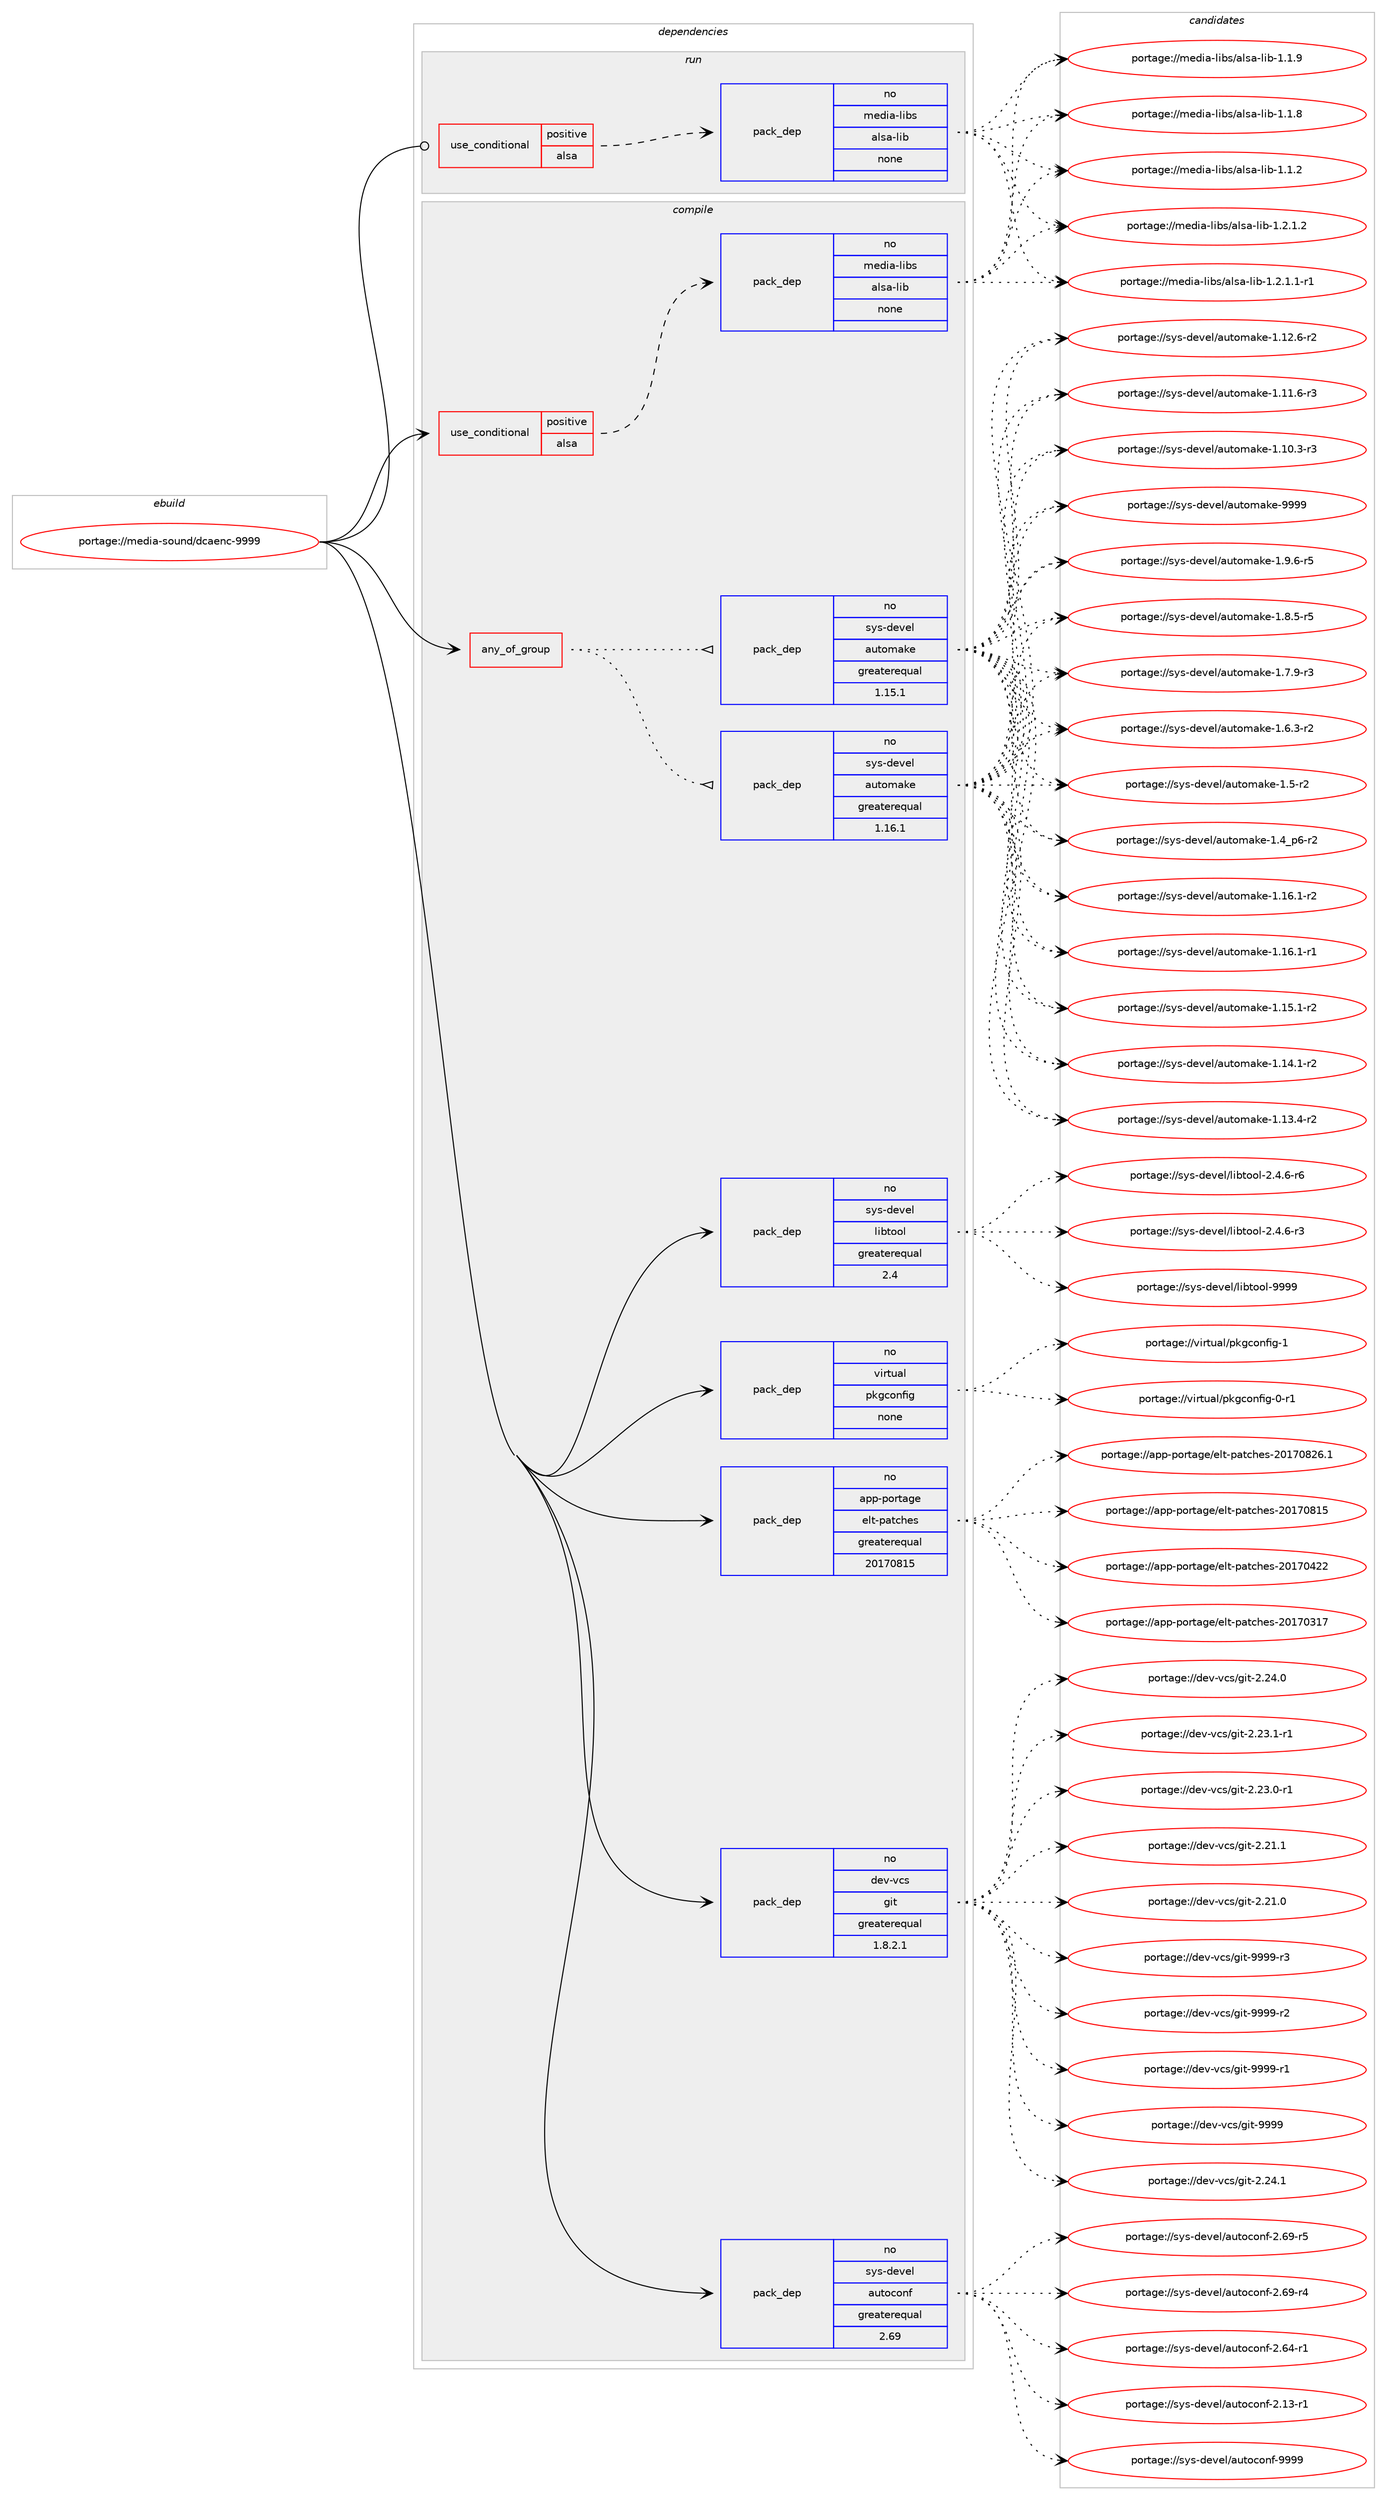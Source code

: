 digraph prolog {

# *************
# Graph options
# *************

newrank=true;
concentrate=true;
compound=true;
graph [rankdir=LR,fontname=Helvetica,fontsize=10,ranksep=1.5];#, ranksep=2.5, nodesep=0.2];
edge  [arrowhead=vee];
node  [fontname=Helvetica,fontsize=10];

# **********
# The ebuild
# **********

subgraph cluster_leftcol {
color=gray;
label=<<i>ebuild</i>>;
id [label="portage://media-sound/dcaenc-9999", color=red, width=4, href="../media-sound/dcaenc-9999.svg"];
}

# ****************
# The dependencies
# ****************

subgraph cluster_midcol {
color=gray;
label=<<i>dependencies</i>>;
subgraph cluster_compile {
fillcolor="#eeeeee";
style=filled;
label=<<i>compile</i>>;
subgraph any2830 {
dependency194318 [label=<<TABLE BORDER="0" CELLBORDER="1" CELLSPACING="0" CELLPADDING="4"><TR><TD CELLPADDING="10">any_of_group</TD></TR></TABLE>>, shape=none, color=red];subgraph pack147250 {
dependency194319 [label=<<TABLE BORDER="0" CELLBORDER="1" CELLSPACING="0" CELLPADDING="4" WIDTH="220"><TR><TD ROWSPAN="6" CELLPADDING="30">pack_dep</TD></TR><TR><TD WIDTH="110">no</TD></TR><TR><TD>sys-devel</TD></TR><TR><TD>automake</TD></TR><TR><TD>greaterequal</TD></TR><TR><TD>1.16.1</TD></TR></TABLE>>, shape=none, color=blue];
}
dependency194318:e -> dependency194319:w [weight=20,style="dotted",arrowhead="oinv"];
subgraph pack147251 {
dependency194320 [label=<<TABLE BORDER="0" CELLBORDER="1" CELLSPACING="0" CELLPADDING="4" WIDTH="220"><TR><TD ROWSPAN="6" CELLPADDING="30">pack_dep</TD></TR><TR><TD WIDTH="110">no</TD></TR><TR><TD>sys-devel</TD></TR><TR><TD>automake</TD></TR><TR><TD>greaterequal</TD></TR><TR><TD>1.15.1</TD></TR></TABLE>>, shape=none, color=blue];
}
dependency194318:e -> dependency194320:w [weight=20,style="dotted",arrowhead="oinv"];
}
id:e -> dependency194318:w [weight=20,style="solid",arrowhead="vee"];
subgraph cond44088 {
dependency194321 [label=<<TABLE BORDER="0" CELLBORDER="1" CELLSPACING="0" CELLPADDING="4"><TR><TD ROWSPAN="3" CELLPADDING="10">use_conditional</TD></TR><TR><TD>positive</TD></TR><TR><TD>alsa</TD></TR></TABLE>>, shape=none, color=red];
subgraph pack147252 {
dependency194322 [label=<<TABLE BORDER="0" CELLBORDER="1" CELLSPACING="0" CELLPADDING="4" WIDTH="220"><TR><TD ROWSPAN="6" CELLPADDING="30">pack_dep</TD></TR><TR><TD WIDTH="110">no</TD></TR><TR><TD>media-libs</TD></TR><TR><TD>alsa-lib</TD></TR><TR><TD>none</TD></TR><TR><TD></TD></TR></TABLE>>, shape=none, color=blue];
}
dependency194321:e -> dependency194322:w [weight=20,style="dashed",arrowhead="vee"];
}
id:e -> dependency194321:w [weight=20,style="solid",arrowhead="vee"];
subgraph pack147253 {
dependency194323 [label=<<TABLE BORDER="0" CELLBORDER="1" CELLSPACING="0" CELLPADDING="4" WIDTH="220"><TR><TD ROWSPAN="6" CELLPADDING="30">pack_dep</TD></TR><TR><TD WIDTH="110">no</TD></TR><TR><TD>app-portage</TD></TR><TR><TD>elt-patches</TD></TR><TR><TD>greaterequal</TD></TR><TR><TD>20170815</TD></TR></TABLE>>, shape=none, color=blue];
}
id:e -> dependency194323:w [weight=20,style="solid",arrowhead="vee"];
subgraph pack147254 {
dependency194324 [label=<<TABLE BORDER="0" CELLBORDER="1" CELLSPACING="0" CELLPADDING="4" WIDTH="220"><TR><TD ROWSPAN="6" CELLPADDING="30">pack_dep</TD></TR><TR><TD WIDTH="110">no</TD></TR><TR><TD>dev-vcs</TD></TR><TR><TD>git</TD></TR><TR><TD>greaterequal</TD></TR><TR><TD>1.8.2.1</TD></TR></TABLE>>, shape=none, color=blue];
}
id:e -> dependency194324:w [weight=20,style="solid",arrowhead="vee"];
subgraph pack147255 {
dependency194325 [label=<<TABLE BORDER="0" CELLBORDER="1" CELLSPACING="0" CELLPADDING="4" WIDTH="220"><TR><TD ROWSPAN="6" CELLPADDING="30">pack_dep</TD></TR><TR><TD WIDTH="110">no</TD></TR><TR><TD>sys-devel</TD></TR><TR><TD>autoconf</TD></TR><TR><TD>greaterequal</TD></TR><TR><TD>2.69</TD></TR></TABLE>>, shape=none, color=blue];
}
id:e -> dependency194325:w [weight=20,style="solid",arrowhead="vee"];
subgraph pack147256 {
dependency194326 [label=<<TABLE BORDER="0" CELLBORDER="1" CELLSPACING="0" CELLPADDING="4" WIDTH="220"><TR><TD ROWSPAN="6" CELLPADDING="30">pack_dep</TD></TR><TR><TD WIDTH="110">no</TD></TR><TR><TD>sys-devel</TD></TR><TR><TD>libtool</TD></TR><TR><TD>greaterequal</TD></TR><TR><TD>2.4</TD></TR></TABLE>>, shape=none, color=blue];
}
id:e -> dependency194326:w [weight=20,style="solid",arrowhead="vee"];
subgraph pack147257 {
dependency194327 [label=<<TABLE BORDER="0" CELLBORDER="1" CELLSPACING="0" CELLPADDING="4" WIDTH="220"><TR><TD ROWSPAN="6" CELLPADDING="30">pack_dep</TD></TR><TR><TD WIDTH="110">no</TD></TR><TR><TD>virtual</TD></TR><TR><TD>pkgconfig</TD></TR><TR><TD>none</TD></TR><TR><TD></TD></TR></TABLE>>, shape=none, color=blue];
}
id:e -> dependency194327:w [weight=20,style="solid",arrowhead="vee"];
}
subgraph cluster_compileandrun {
fillcolor="#eeeeee";
style=filled;
label=<<i>compile and run</i>>;
}
subgraph cluster_run {
fillcolor="#eeeeee";
style=filled;
label=<<i>run</i>>;
subgraph cond44089 {
dependency194328 [label=<<TABLE BORDER="0" CELLBORDER="1" CELLSPACING="0" CELLPADDING="4"><TR><TD ROWSPAN="3" CELLPADDING="10">use_conditional</TD></TR><TR><TD>positive</TD></TR><TR><TD>alsa</TD></TR></TABLE>>, shape=none, color=red];
subgraph pack147258 {
dependency194329 [label=<<TABLE BORDER="0" CELLBORDER="1" CELLSPACING="0" CELLPADDING="4" WIDTH="220"><TR><TD ROWSPAN="6" CELLPADDING="30">pack_dep</TD></TR><TR><TD WIDTH="110">no</TD></TR><TR><TD>media-libs</TD></TR><TR><TD>alsa-lib</TD></TR><TR><TD>none</TD></TR><TR><TD></TD></TR></TABLE>>, shape=none, color=blue];
}
dependency194328:e -> dependency194329:w [weight=20,style="dashed",arrowhead="vee"];
}
id:e -> dependency194328:w [weight=20,style="solid",arrowhead="odot"];
}
}

# **************
# The candidates
# **************

subgraph cluster_choices {
rank=same;
color=gray;
label=<<i>candidates</i>>;

subgraph choice147250 {
color=black;
nodesep=1;
choice115121115451001011181011084797117116111109971071014557575757 [label="portage://sys-devel/automake-9999", color=red, width=4,href="../sys-devel/automake-9999.svg"];
choice115121115451001011181011084797117116111109971071014549465746544511453 [label="portage://sys-devel/automake-1.9.6-r5", color=red, width=4,href="../sys-devel/automake-1.9.6-r5.svg"];
choice115121115451001011181011084797117116111109971071014549465646534511453 [label="portage://sys-devel/automake-1.8.5-r5", color=red, width=4,href="../sys-devel/automake-1.8.5-r5.svg"];
choice115121115451001011181011084797117116111109971071014549465546574511451 [label="portage://sys-devel/automake-1.7.9-r3", color=red, width=4,href="../sys-devel/automake-1.7.9-r3.svg"];
choice115121115451001011181011084797117116111109971071014549465446514511450 [label="portage://sys-devel/automake-1.6.3-r2", color=red, width=4,href="../sys-devel/automake-1.6.3-r2.svg"];
choice11512111545100101118101108479711711611110997107101454946534511450 [label="portage://sys-devel/automake-1.5-r2", color=red, width=4,href="../sys-devel/automake-1.5-r2.svg"];
choice115121115451001011181011084797117116111109971071014549465295112544511450 [label="portage://sys-devel/automake-1.4_p6-r2", color=red, width=4,href="../sys-devel/automake-1.4_p6-r2.svg"];
choice11512111545100101118101108479711711611110997107101454946495446494511450 [label="portage://sys-devel/automake-1.16.1-r2", color=red, width=4,href="../sys-devel/automake-1.16.1-r2.svg"];
choice11512111545100101118101108479711711611110997107101454946495446494511449 [label="portage://sys-devel/automake-1.16.1-r1", color=red, width=4,href="../sys-devel/automake-1.16.1-r1.svg"];
choice11512111545100101118101108479711711611110997107101454946495346494511450 [label="portage://sys-devel/automake-1.15.1-r2", color=red, width=4,href="../sys-devel/automake-1.15.1-r2.svg"];
choice11512111545100101118101108479711711611110997107101454946495246494511450 [label="portage://sys-devel/automake-1.14.1-r2", color=red, width=4,href="../sys-devel/automake-1.14.1-r2.svg"];
choice11512111545100101118101108479711711611110997107101454946495146524511450 [label="portage://sys-devel/automake-1.13.4-r2", color=red, width=4,href="../sys-devel/automake-1.13.4-r2.svg"];
choice11512111545100101118101108479711711611110997107101454946495046544511450 [label="portage://sys-devel/automake-1.12.6-r2", color=red, width=4,href="../sys-devel/automake-1.12.6-r2.svg"];
choice11512111545100101118101108479711711611110997107101454946494946544511451 [label="portage://sys-devel/automake-1.11.6-r3", color=red, width=4,href="../sys-devel/automake-1.11.6-r3.svg"];
choice11512111545100101118101108479711711611110997107101454946494846514511451 [label="portage://sys-devel/automake-1.10.3-r3", color=red, width=4,href="../sys-devel/automake-1.10.3-r3.svg"];
dependency194319:e -> choice115121115451001011181011084797117116111109971071014557575757:w [style=dotted,weight="100"];
dependency194319:e -> choice115121115451001011181011084797117116111109971071014549465746544511453:w [style=dotted,weight="100"];
dependency194319:e -> choice115121115451001011181011084797117116111109971071014549465646534511453:w [style=dotted,weight="100"];
dependency194319:e -> choice115121115451001011181011084797117116111109971071014549465546574511451:w [style=dotted,weight="100"];
dependency194319:e -> choice115121115451001011181011084797117116111109971071014549465446514511450:w [style=dotted,weight="100"];
dependency194319:e -> choice11512111545100101118101108479711711611110997107101454946534511450:w [style=dotted,weight="100"];
dependency194319:e -> choice115121115451001011181011084797117116111109971071014549465295112544511450:w [style=dotted,weight="100"];
dependency194319:e -> choice11512111545100101118101108479711711611110997107101454946495446494511450:w [style=dotted,weight="100"];
dependency194319:e -> choice11512111545100101118101108479711711611110997107101454946495446494511449:w [style=dotted,weight="100"];
dependency194319:e -> choice11512111545100101118101108479711711611110997107101454946495346494511450:w [style=dotted,weight="100"];
dependency194319:e -> choice11512111545100101118101108479711711611110997107101454946495246494511450:w [style=dotted,weight="100"];
dependency194319:e -> choice11512111545100101118101108479711711611110997107101454946495146524511450:w [style=dotted,weight="100"];
dependency194319:e -> choice11512111545100101118101108479711711611110997107101454946495046544511450:w [style=dotted,weight="100"];
dependency194319:e -> choice11512111545100101118101108479711711611110997107101454946494946544511451:w [style=dotted,weight="100"];
dependency194319:e -> choice11512111545100101118101108479711711611110997107101454946494846514511451:w [style=dotted,weight="100"];
}
subgraph choice147251 {
color=black;
nodesep=1;
choice115121115451001011181011084797117116111109971071014557575757 [label="portage://sys-devel/automake-9999", color=red, width=4,href="../sys-devel/automake-9999.svg"];
choice115121115451001011181011084797117116111109971071014549465746544511453 [label="portage://sys-devel/automake-1.9.6-r5", color=red, width=4,href="../sys-devel/automake-1.9.6-r5.svg"];
choice115121115451001011181011084797117116111109971071014549465646534511453 [label="portage://sys-devel/automake-1.8.5-r5", color=red, width=4,href="../sys-devel/automake-1.8.5-r5.svg"];
choice115121115451001011181011084797117116111109971071014549465546574511451 [label="portage://sys-devel/automake-1.7.9-r3", color=red, width=4,href="../sys-devel/automake-1.7.9-r3.svg"];
choice115121115451001011181011084797117116111109971071014549465446514511450 [label="portage://sys-devel/automake-1.6.3-r2", color=red, width=4,href="../sys-devel/automake-1.6.3-r2.svg"];
choice11512111545100101118101108479711711611110997107101454946534511450 [label="portage://sys-devel/automake-1.5-r2", color=red, width=4,href="../sys-devel/automake-1.5-r2.svg"];
choice115121115451001011181011084797117116111109971071014549465295112544511450 [label="portage://sys-devel/automake-1.4_p6-r2", color=red, width=4,href="../sys-devel/automake-1.4_p6-r2.svg"];
choice11512111545100101118101108479711711611110997107101454946495446494511450 [label="portage://sys-devel/automake-1.16.1-r2", color=red, width=4,href="../sys-devel/automake-1.16.1-r2.svg"];
choice11512111545100101118101108479711711611110997107101454946495446494511449 [label="portage://sys-devel/automake-1.16.1-r1", color=red, width=4,href="../sys-devel/automake-1.16.1-r1.svg"];
choice11512111545100101118101108479711711611110997107101454946495346494511450 [label="portage://sys-devel/automake-1.15.1-r2", color=red, width=4,href="../sys-devel/automake-1.15.1-r2.svg"];
choice11512111545100101118101108479711711611110997107101454946495246494511450 [label="portage://sys-devel/automake-1.14.1-r2", color=red, width=4,href="../sys-devel/automake-1.14.1-r2.svg"];
choice11512111545100101118101108479711711611110997107101454946495146524511450 [label="portage://sys-devel/automake-1.13.4-r2", color=red, width=4,href="../sys-devel/automake-1.13.4-r2.svg"];
choice11512111545100101118101108479711711611110997107101454946495046544511450 [label="portage://sys-devel/automake-1.12.6-r2", color=red, width=4,href="../sys-devel/automake-1.12.6-r2.svg"];
choice11512111545100101118101108479711711611110997107101454946494946544511451 [label="portage://sys-devel/automake-1.11.6-r3", color=red, width=4,href="../sys-devel/automake-1.11.6-r3.svg"];
choice11512111545100101118101108479711711611110997107101454946494846514511451 [label="portage://sys-devel/automake-1.10.3-r3", color=red, width=4,href="../sys-devel/automake-1.10.3-r3.svg"];
dependency194320:e -> choice115121115451001011181011084797117116111109971071014557575757:w [style=dotted,weight="100"];
dependency194320:e -> choice115121115451001011181011084797117116111109971071014549465746544511453:w [style=dotted,weight="100"];
dependency194320:e -> choice115121115451001011181011084797117116111109971071014549465646534511453:w [style=dotted,weight="100"];
dependency194320:e -> choice115121115451001011181011084797117116111109971071014549465546574511451:w [style=dotted,weight="100"];
dependency194320:e -> choice115121115451001011181011084797117116111109971071014549465446514511450:w [style=dotted,weight="100"];
dependency194320:e -> choice11512111545100101118101108479711711611110997107101454946534511450:w [style=dotted,weight="100"];
dependency194320:e -> choice115121115451001011181011084797117116111109971071014549465295112544511450:w [style=dotted,weight="100"];
dependency194320:e -> choice11512111545100101118101108479711711611110997107101454946495446494511450:w [style=dotted,weight="100"];
dependency194320:e -> choice11512111545100101118101108479711711611110997107101454946495446494511449:w [style=dotted,weight="100"];
dependency194320:e -> choice11512111545100101118101108479711711611110997107101454946495346494511450:w [style=dotted,weight="100"];
dependency194320:e -> choice11512111545100101118101108479711711611110997107101454946495246494511450:w [style=dotted,weight="100"];
dependency194320:e -> choice11512111545100101118101108479711711611110997107101454946495146524511450:w [style=dotted,weight="100"];
dependency194320:e -> choice11512111545100101118101108479711711611110997107101454946495046544511450:w [style=dotted,weight="100"];
dependency194320:e -> choice11512111545100101118101108479711711611110997107101454946494946544511451:w [style=dotted,weight="100"];
dependency194320:e -> choice11512111545100101118101108479711711611110997107101454946494846514511451:w [style=dotted,weight="100"];
}
subgraph choice147252 {
color=black;
nodesep=1;
choice10910110010597451081059811547971081159745108105984549465046494650 [label="portage://media-libs/alsa-lib-1.2.1.2", color=red, width=4,href="../media-libs/alsa-lib-1.2.1.2.svg"];
choice109101100105974510810598115479710811597451081059845494650464946494511449 [label="portage://media-libs/alsa-lib-1.2.1.1-r1", color=red, width=4,href="../media-libs/alsa-lib-1.2.1.1-r1.svg"];
choice1091011001059745108105981154797108115974510810598454946494657 [label="portage://media-libs/alsa-lib-1.1.9", color=red, width=4,href="../media-libs/alsa-lib-1.1.9.svg"];
choice1091011001059745108105981154797108115974510810598454946494656 [label="portage://media-libs/alsa-lib-1.1.8", color=red, width=4,href="../media-libs/alsa-lib-1.1.8.svg"];
choice1091011001059745108105981154797108115974510810598454946494650 [label="portage://media-libs/alsa-lib-1.1.2", color=red, width=4,href="../media-libs/alsa-lib-1.1.2.svg"];
dependency194322:e -> choice10910110010597451081059811547971081159745108105984549465046494650:w [style=dotted,weight="100"];
dependency194322:e -> choice109101100105974510810598115479710811597451081059845494650464946494511449:w [style=dotted,weight="100"];
dependency194322:e -> choice1091011001059745108105981154797108115974510810598454946494657:w [style=dotted,weight="100"];
dependency194322:e -> choice1091011001059745108105981154797108115974510810598454946494656:w [style=dotted,weight="100"];
dependency194322:e -> choice1091011001059745108105981154797108115974510810598454946494650:w [style=dotted,weight="100"];
}
subgraph choice147253 {
color=black;
nodesep=1;
choice971121124511211111411697103101471011081164511297116991041011154550484955485650544649 [label="portage://app-portage/elt-patches-20170826.1", color=red, width=4,href="../app-portage/elt-patches-20170826.1.svg"];
choice97112112451121111141169710310147101108116451129711699104101115455048495548564953 [label="portage://app-portage/elt-patches-20170815", color=red, width=4,href="../app-portage/elt-patches-20170815.svg"];
choice97112112451121111141169710310147101108116451129711699104101115455048495548525050 [label="portage://app-portage/elt-patches-20170422", color=red, width=4,href="../app-portage/elt-patches-20170422.svg"];
choice97112112451121111141169710310147101108116451129711699104101115455048495548514955 [label="portage://app-portage/elt-patches-20170317", color=red, width=4,href="../app-portage/elt-patches-20170317.svg"];
dependency194323:e -> choice971121124511211111411697103101471011081164511297116991041011154550484955485650544649:w [style=dotted,weight="100"];
dependency194323:e -> choice97112112451121111141169710310147101108116451129711699104101115455048495548564953:w [style=dotted,weight="100"];
dependency194323:e -> choice97112112451121111141169710310147101108116451129711699104101115455048495548525050:w [style=dotted,weight="100"];
dependency194323:e -> choice97112112451121111141169710310147101108116451129711699104101115455048495548514955:w [style=dotted,weight="100"];
}
subgraph choice147254 {
color=black;
nodesep=1;
choice10010111845118991154710310511645575757574511451 [label="portage://dev-vcs/git-9999-r3", color=red, width=4,href="../dev-vcs/git-9999-r3.svg"];
choice10010111845118991154710310511645575757574511450 [label="portage://dev-vcs/git-9999-r2", color=red, width=4,href="../dev-vcs/git-9999-r2.svg"];
choice10010111845118991154710310511645575757574511449 [label="portage://dev-vcs/git-9999-r1", color=red, width=4,href="../dev-vcs/git-9999-r1.svg"];
choice1001011184511899115471031051164557575757 [label="portage://dev-vcs/git-9999", color=red, width=4,href="../dev-vcs/git-9999.svg"];
choice10010111845118991154710310511645504650524649 [label="portage://dev-vcs/git-2.24.1", color=red, width=4,href="../dev-vcs/git-2.24.1.svg"];
choice10010111845118991154710310511645504650524648 [label="portage://dev-vcs/git-2.24.0", color=red, width=4,href="../dev-vcs/git-2.24.0.svg"];
choice100101118451189911547103105116455046505146494511449 [label="portage://dev-vcs/git-2.23.1-r1", color=red, width=4,href="../dev-vcs/git-2.23.1-r1.svg"];
choice100101118451189911547103105116455046505146484511449 [label="portage://dev-vcs/git-2.23.0-r1", color=red, width=4,href="../dev-vcs/git-2.23.0-r1.svg"];
choice10010111845118991154710310511645504650494649 [label="portage://dev-vcs/git-2.21.1", color=red, width=4,href="../dev-vcs/git-2.21.1.svg"];
choice10010111845118991154710310511645504650494648 [label="portage://dev-vcs/git-2.21.0", color=red, width=4,href="../dev-vcs/git-2.21.0.svg"];
dependency194324:e -> choice10010111845118991154710310511645575757574511451:w [style=dotted,weight="100"];
dependency194324:e -> choice10010111845118991154710310511645575757574511450:w [style=dotted,weight="100"];
dependency194324:e -> choice10010111845118991154710310511645575757574511449:w [style=dotted,weight="100"];
dependency194324:e -> choice1001011184511899115471031051164557575757:w [style=dotted,weight="100"];
dependency194324:e -> choice10010111845118991154710310511645504650524649:w [style=dotted,weight="100"];
dependency194324:e -> choice10010111845118991154710310511645504650524648:w [style=dotted,weight="100"];
dependency194324:e -> choice100101118451189911547103105116455046505146494511449:w [style=dotted,weight="100"];
dependency194324:e -> choice100101118451189911547103105116455046505146484511449:w [style=dotted,weight="100"];
dependency194324:e -> choice10010111845118991154710310511645504650494649:w [style=dotted,weight="100"];
dependency194324:e -> choice10010111845118991154710310511645504650494648:w [style=dotted,weight="100"];
}
subgraph choice147255 {
color=black;
nodesep=1;
choice115121115451001011181011084797117116111991111101024557575757 [label="portage://sys-devel/autoconf-9999", color=red, width=4,href="../sys-devel/autoconf-9999.svg"];
choice1151211154510010111810110847971171161119911111010245504654574511453 [label="portage://sys-devel/autoconf-2.69-r5", color=red, width=4,href="../sys-devel/autoconf-2.69-r5.svg"];
choice1151211154510010111810110847971171161119911111010245504654574511452 [label="portage://sys-devel/autoconf-2.69-r4", color=red, width=4,href="../sys-devel/autoconf-2.69-r4.svg"];
choice1151211154510010111810110847971171161119911111010245504654524511449 [label="portage://sys-devel/autoconf-2.64-r1", color=red, width=4,href="../sys-devel/autoconf-2.64-r1.svg"];
choice1151211154510010111810110847971171161119911111010245504649514511449 [label="portage://sys-devel/autoconf-2.13-r1", color=red, width=4,href="../sys-devel/autoconf-2.13-r1.svg"];
dependency194325:e -> choice115121115451001011181011084797117116111991111101024557575757:w [style=dotted,weight="100"];
dependency194325:e -> choice1151211154510010111810110847971171161119911111010245504654574511453:w [style=dotted,weight="100"];
dependency194325:e -> choice1151211154510010111810110847971171161119911111010245504654574511452:w [style=dotted,weight="100"];
dependency194325:e -> choice1151211154510010111810110847971171161119911111010245504654524511449:w [style=dotted,weight="100"];
dependency194325:e -> choice1151211154510010111810110847971171161119911111010245504649514511449:w [style=dotted,weight="100"];
}
subgraph choice147256 {
color=black;
nodesep=1;
choice1151211154510010111810110847108105981161111111084557575757 [label="portage://sys-devel/libtool-9999", color=red, width=4,href="../sys-devel/libtool-9999.svg"];
choice1151211154510010111810110847108105981161111111084550465246544511454 [label="portage://sys-devel/libtool-2.4.6-r6", color=red, width=4,href="../sys-devel/libtool-2.4.6-r6.svg"];
choice1151211154510010111810110847108105981161111111084550465246544511451 [label="portage://sys-devel/libtool-2.4.6-r3", color=red, width=4,href="../sys-devel/libtool-2.4.6-r3.svg"];
dependency194326:e -> choice1151211154510010111810110847108105981161111111084557575757:w [style=dotted,weight="100"];
dependency194326:e -> choice1151211154510010111810110847108105981161111111084550465246544511454:w [style=dotted,weight="100"];
dependency194326:e -> choice1151211154510010111810110847108105981161111111084550465246544511451:w [style=dotted,weight="100"];
}
subgraph choice147257 {
color=black;
nodesep=1;
choice1181051141161179710847112107103991111101021051034549 [label="portage://virtual/pkgconfig-1", color=red, width=4,href="../virtual/pkgconfig-1.svg"];
choice11810511411611797108471121071039911111010210510345484511449 [label="portage://virtual/pkgconfig-0-r1", color=red, width=4,href="../virtual/pkgconfig-0-r1.svg"];
dependency194327:e -> choice1181051141161179710847112107103991111101021051034549:w [style=dotted,weight="100"];
dependency194327:e -> choice11810511411611797108471121071039911111010210510345484511449:w [style=dotted,weight="100"];
}
subgraph choice147258 {
color=black;
nodesep=1;
choice10910110010597451081059811547971081159745108105984549465046494650 [label="portage://media-libs/alsa-lib-1.2.1.2", color=red, width=4,href="../media-libs/alsa-lib-1.2.1.2.svg"];
choice109101100105974510810598115479710811597451081059845494650464946494511449 [label="portage://media-libs/alsa-lib-1.2.1.1-r1", color=red, width=4,href="../media-libs/alsa-lib-1.2.1.1-r1.svg"];
choice1091011001059745108105981154797108115974510810598454946494657 [label="portage://media-libs/alsa-lib-1.1.9", color=red, width=4,href="../media-libs/alsa-lib-1.1.9.svg"];
choice1091011001059745108105981154797108115974510810598454946494656 [label="portage://media-libs/alsa-lib-1.1.8", color=red, width=4,href="../media-libs/alsa-lib-1.1.8.svg"];
choice1091011001059745108105981154797108115974510810598454946494650 [label="portage://media-libs/alsa-lib-1.1.2", color=red, width=4,href="../media-libs/alsa-lib-1.1.2.svg"];
dependency194329:e -> choice10910110010597451081059811547971081159745108105984549465046494650:w [style=dotted,weight="100"];
dependency194329:e -> choice109101100105974510810598115479710811597451081059845494650464946494511449:w [style=dotted,weight="100"];
dependency194329:e -> choice1091011001059745108105981154797108115974510810598454946494657:w [style=dotted,weight="100"];
dependency194329:e -> choice1091011001059745108105981154797108115974510810598454946494656:w [style=dotted,weight="100"];
dependency194329:e -> choice1091011001059745108105981154797108115974510810598454946494650:w [style=dotted,weight="100"];
}
}

}
